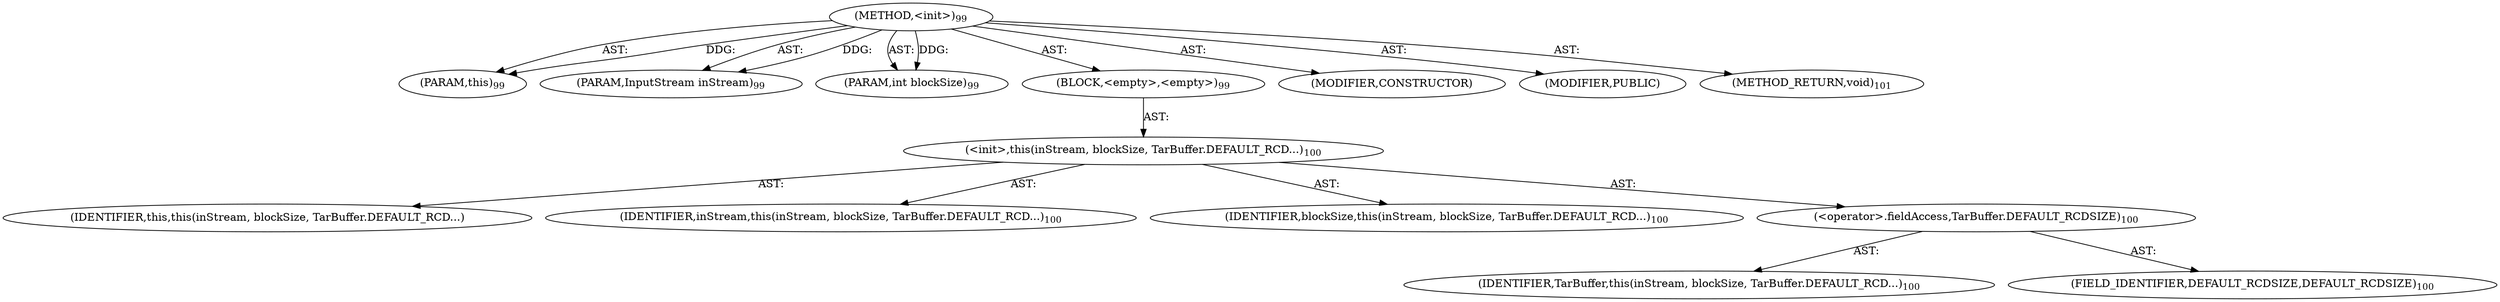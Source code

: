 digraph "&lt;init&gt;" {  
"111669149697" [label = <(METHOD,&lt;init&gt;)<SUB>99</SUB>> ]
"115964117008" [label = <(PARAM,this)<SUB>99</SUB>> ]
"115964117014" [label = <(PARAM,InputStream inStream)<SUB>99</SUB>> ]
"115964117015" [label = <(PARAM,int blockSize)<SUB>99</SUB>> ]
"25769803777" [label = <(BLOCK,&lt;empty&gt;,&lt;empty&gt;)<SUB>99</SUB>> ]
"30064771074" [label = <(&lt;init&gt;,this(inStream, blockSize, TarBuffer.DEFAULT_RCD...)<SUB>100</SUB>> ]
"68719476841" [label = <(IDENTIFIER,this,this(inStream, blockSize, TarBuffer.DEFAULT_RCD...)> ]
"68719476852" [label = <(IDENTIFIER,inStream,this(inStream, blockSize, TarBuffer.DEFAULT_RCD...)<SUB>100</SUB>> ]
"68719476853" [label = <(IDENTIFIER,blockSize,this(inStream, blockSize, TarBuffer.DEFAULT_RCD...)<SUB>100</SUB>> ]
"30064771075" [label = <(&lt;operator&gt;.fieldAccess,TarBuffer.DEFAULT_RCDSIZE)<SUB>100</SUB>> ]
"68719476854" [label = <(IDENTIFIER,TarBuffer,this(inStream, blockSize, TarBuffer.DEFAULT_RCD...)<SUB>100</SUB>> ]
"55834574849" [label = <(FIELD_IDENTIFIER,DEFAULT_RCDSIZE,DEFAULT_RCDSIZE)<SUB>100</SUB>> ]
"133143986191" [label = <(MODIFIER,CONSTRUCTOR)> ]
"133143986192" [label = <(MODIFIER,PUBLIC)> ]
"128849018881" [label = <(METHOD_RETURN,void)<SUB>101</SUB>> ]
  "111669149697" -> "115964117008"  [ label = "AST: "] 
  "111669149697" -> "115964117014"  [ label = "AST: "] 
  "111669149697" -> "115964117015"  [ label = "AST: "] 
  "111669149697" -> "25769803777"  [ label = "AST: "] 
  "111669149697" -> "133143986191"  [ label = "AST: "] 
  "111669149697" -> "133143986192"  [ label = "AST: "] 
  "111669149697" -> "128849018881"  [ label = "AST: "] 
  "25769803777" -> "30064771074"  [ label = "AST: "] 
  "30064771074" -> "68719476841"  [ label = "AST: "] 
  "30064771074" -> "68719476852"  [ label = "AST: "] 
  "30064771074" -> "68719476853"  [ label = "AST: "] 
  "30064771074" -> "30064771075"  [ label = "AST: "] 
  "30064771075" -> "68719476854"  [ label = "AST: "] 
  "30064771075" -> "55834574849"  [ label = "AST: "] 
  "111669149697" -> "115964117008"  [ label = "DDG: "] 
  "111669149697" -> "115964117014"  [ label = "DDG: "] 
  "111669149697" -> "115964117015"  [ label = "DDG: "] 
}
